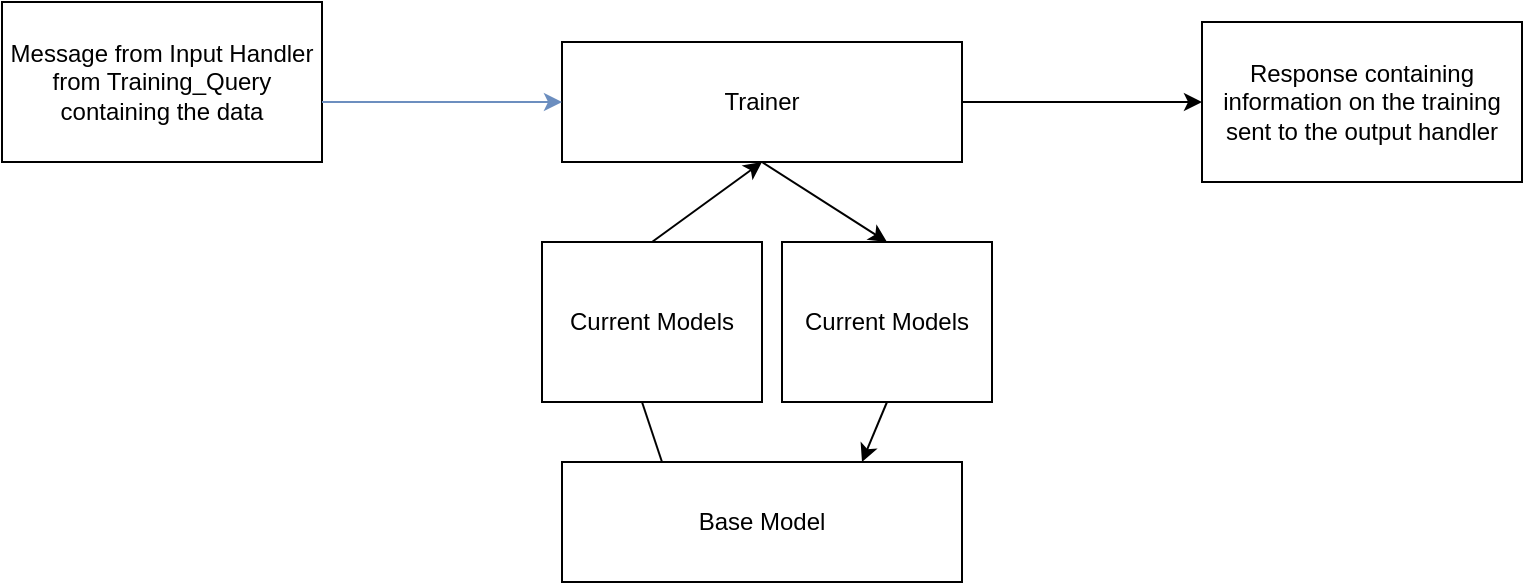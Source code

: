 <mxfile version="20.8.20" type="device"><diagram name="Page-1" id="brgCufogLy32fjCX3f3H"><mxGraphModel dx="1434" dy="739" grid="1" gridSize="10" guides="1" tooltips="1" connect="1" arrows="1" fold="1" page="1" pageScale="1" pageWidth="850" pageHeight="1100" math="0" shadow="0"><root><mxCell id="0"/><mxCell id="1" parent="0"/><mxCell id="wuWDku9VLhJXcfpqjwg2-1" value="Trainer" style="rounded=0;whiteSpace=wrap;html=1;" parent="1" vertex="1"><mxGeometry x="320" y="370" width="200" height="60" as="geometry"/></mxCell><mxCell id="YyObtBoIxVDlUX_oSlDJ-1" value="" style="endArrow=classic;html=1;rounded=0;entryX=0;entryY=0.5;entryDx=0;entryDy=0;" edge="1" parent="1" target="YyObtBoIxVDlUX_oSlDJ-4"><mxGeometry width="50" height="50" relative="1" as="geometry"><mxPoint x="520" y="400" as="sourcePoint"/><mxPoint x="640" y="430" as="targetPoint"/></mxGeometry></mxCell><mxCell id="YyObtBoIxVDlUX_oSlDJ-4" value="Response containing information on the training sent to the output handler" style="rounded=0;whiteSpace=wrap;html=1;" vertex="1" parent="1"><mxGeometry x="640" y="360" width="160" height="80" as="geometry"/></mxCell><mxCell id="YyObtBoIxVDlUX_oSlDJ-5" value="Message from Input Handler from Training_Query containing the data" style="rounded=0;whiteSpace=wrap;html=1;" vertex="1" parent="1"><mxGeometry x="40" y="350" width="160" height="80" as="geometry"/></mxCell><mxCell id="YyObtBoIxVDlUX_oSlDJ-6" value="" style="endArrow=classic;html=1;rounded=0;entryX=0;entryY=0.5;entryDx=0;entryDy=0;exitX=1;exitY=0.625;exitDx=0;exitDy=0;fillColor=#dae8fc;strokeColor=#6c8ebf;exitPerimeter=0;" edge="1" parent="1" source="YyObtBoIxVDlUX_oSlDJ-5" target="wuWDku9VLhJXcfpqjwg2-1"><mxGeometry width="50" height="50" relative="1" as="geometry"><mxPoint x="190" y="370" as="sourcePoint"/><mxPoint x="310" y="440" as="targetPoint"/></mxGeometry></mxCell><mxCell id="YyObtBoIxVDlUX_oSlDJ-8" value="Base Model" style="rounded=0;whiteSpace=wrap;html=1;" vertex="1" parent="1"><mxGeometry x="320" y="580" width="200" height="60" as="geometry"/></mxCell><mxCell id="YyObtBoIxVDlUX_oSlDJ-9" value="" style="endArrow=none;html=1;rounded=0;exitX=0.25;exitY=0;exitDx=0;exitDy=0;" edge="1" parent="1" source="YyObtBoIxVDlUX_oSlDJ-8"><mxGeometry width="50" height="50" relative="1" as="geometry"><mxPoint x="400" y="580" as="sourcePoint"/><mxPoint x="360" y="550" as="targetPoint"/></mxGeometry></mxCell><mxCell id="YyObtBoIxVDlUX_oSlDJ-10" value="Current Models" style="rounded=0;whiteSpace=wrap;html=1;" vertex="1" parent="1"><mxGeometry x="310" y="470" width="110" height="80" as="geometry"/></mxCell><mxCell id="YyObtBoIxVDlUX_oSlDJ-11" value="Current Models" style="rounded=0;whiteSpace=wrap;html=1;" vertex="1" parent="1"><mxGeometry x="430" y="470" width="105" height="80" as="geometry"/></mxCell><mxCell id="YyObtBoIxVDlUX_oSlDJ-12" value="" style="endArrow=classic;html=1;rounded=0;entryX=0.75;entryY=0;entryDx=0;entryDy=0;exitX=0.5;exitY=1;exitDx=0;exitDy=0;" edge="1" parent="1" source="YyObtBoIxVDlUX_oSlDJ-11" target="YyObtBoIxVDlUX_oSlDJ-8"><mxGeometry width="50" height="50" relative="1" as="geometry"><mxPoint x="400" y="600" as="sourcePoint"/><mxPoint x="450" y="550" as="targetPoint"/></mxGeometry></mxCell><mxCell id="YyObtBoIxVDlUX_oSlDJ-13" value="" style="endArrow=classic;html=1;rounded=0;exitX=0.5;exitY=0;exitDx=0;exitDy=0;entryX=0.5;entryY=1;entryDx=0;entryDy=0;" edge="1" parent="1" source="YyObtBoIxVDlUX_oSlDJ-10" target="wuWDku9VLhJXcfpqjwg2-1"><mxGeometry width="50" height="50" relative="1" as="geometry"><mxPoint x="400" y="600" as="sourcePoint"/><mxPoint x="450" y="550" as="targetPoint"/></mxGeometry></mxCell><mxCell id="YyObtBoIxVDlUX_oSlDJ-14" value="" style="endArrow=classic;html=1;rounded=0;entryX=0.5;entryY=0;entryDx=0;entryDy=0;" edge="1" parent="1" target="YyObtBoIxVDlUX_oSlDJ-11"><mxGeometry width="50" height="50" relative="1" as="geometry"><mxPoint x="420" y="430" as="sourcePoint"/><mxPoint x="430" y="440" as="targetPoint"/></mxGeometry></mxCell></root></mxGraphModel></diagram></mxfile>